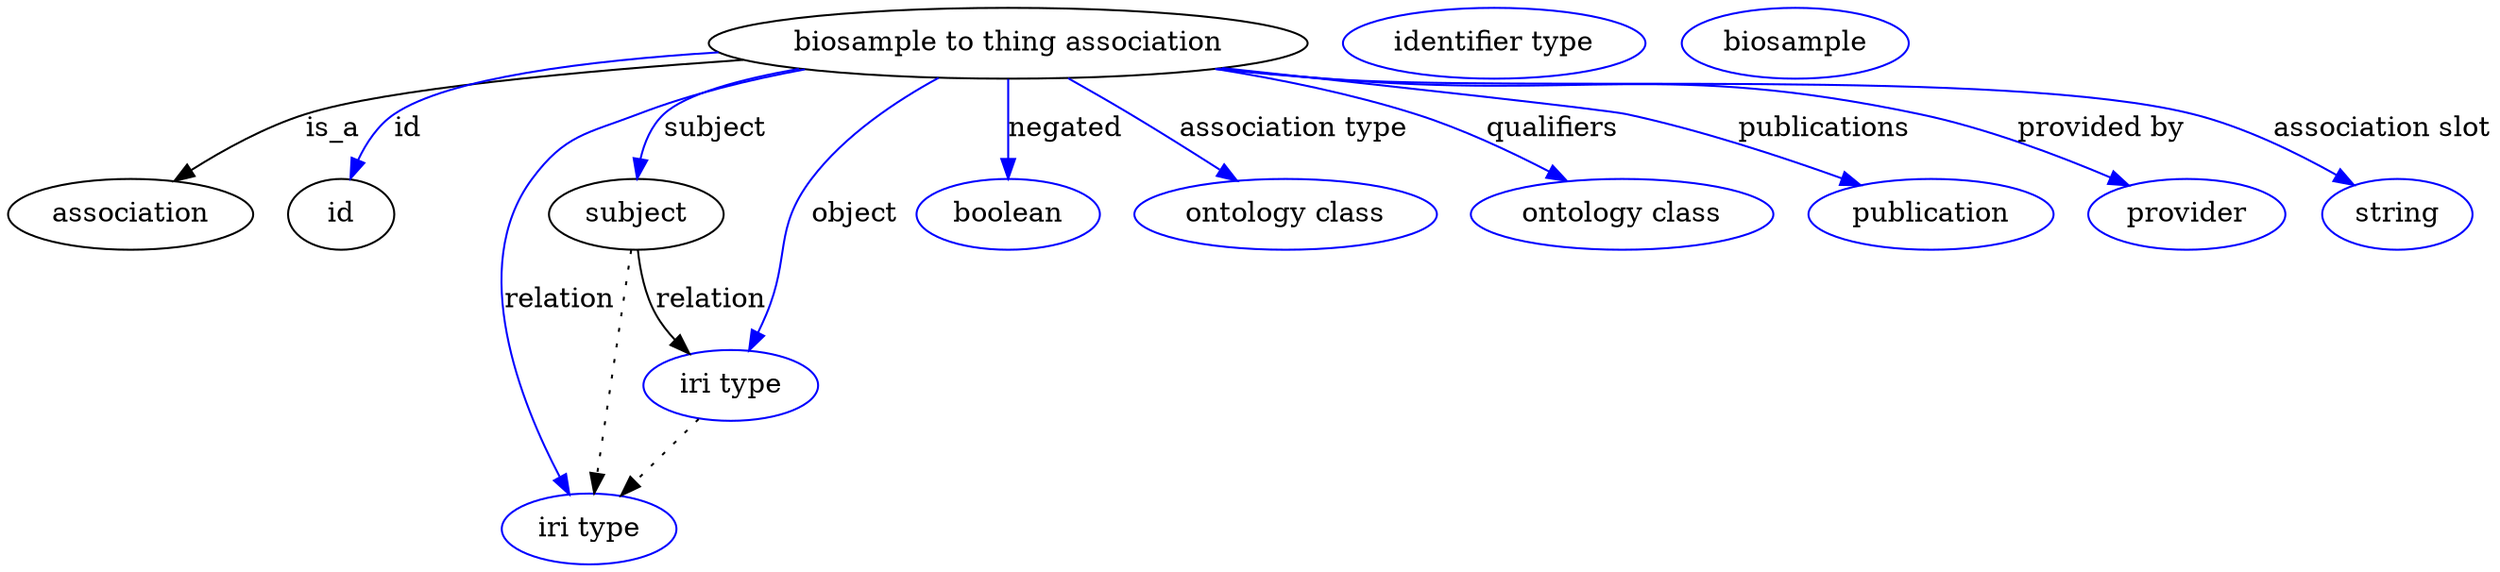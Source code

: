 digraph {
	graph [bb="0,0,1050.7,281"];
	node [label="\N"];
	"biosample to thing association"	 [height=0.5,
		label="biosample to thing association",
		pos="437.4,263",
		width=3.2623];
	association	 [height=0.5,
		pos="49.402,177",
		width=1.3723];
	"biosample to thing association" -> association	 [label=is_a,
		lp="145.68,220",
		pos="e,71.092,193.3 331.66,255.13 259.03,248.83 169.54,239.08 133.85,227 114.69,220.52 95.144,209.3 79.687,199.12"];
	id	 [height=0.5,
		pos="143.4,177",
		width=0.75];
	"biosample to thing association" -> id	 [color=blue,
		label=id,
		lp="179.85,220",
		pos="e,149.46,194.66 325.75,257.35 265.49,252.45 198.47,243.43 173.51,227 165.06,221.44 158.62,212.6 153.91,203.9",
		style=solid];
	subject	 [height=0.5,
		pos="276.4,177",
		width=0.97656];
	"biosample to thing association" -> subject	 [color=blue,
		label=subject,
		lp="314.23,220",
		pos="e,278.37,195.06 357.2,249.8 329.91,243.88 303.75,236.16 293.75,227 287.46,221.24 283.45,213.09 280.89,205.03",
		style=solid];
	relation	 [color=blue,
		height=0.5,
		label="iri type",
		pos="256.4,18",
		width=0.9834];
	"biosample to thing association" -> relation	 [color=blue,
		label=relation,
		lp="240.78,134",
		pos="e,247,35.476 355.34,250.05 330.66,244.61 303.9,237.12 280.4,227 256.85,216.86 246.28,216.56 232.4,195 202.59,148.68 225.71,81.424 \
242.65,44.586",
		style=solid];
	object	 [color=blue,
		height=0.5,
		label="iri type",
		pos="319.4,91",
		width=0.9834];
	"biosample to thing association" -> object	 [color=blue,
		label=object,
		lp="373.51,177",
		pos="e,326.55,108.88 409.11,245.26 391.68,233.03 370.08,215.36 356.19,195 338.23,168.67 344.25,156.97 333.4,127 332.4,124.22 331.32,121.33 \
330.23,118.45",
		style=solid];
	negated	 [color=blue,
		height=0.5,
		label=boolean,
		pos="437.4,177",
		width=1.0584];
	"biosample to thing association" -> negated	 [color=blue,
		label=negated,
		lp="459.17,220",
		pos="e,437.4,195.21 437.4,244.76 437.4,233.36 437.4,218.43 437.4,205.49",
		style=solid];
	"association type"	 [color=blue,
		height=0.5,
		label="ontology class",
		pos="554.4,177",
		width=1.6931];
	"biosample to thing association" -> "association type"	 [color=blue,
		label="association type",
		lp="548.31,220",
		pos="e,531.38,193.92 461.64,245.18 479.49,232.07 503.89,214.13 523.19,199.94",
		style=solid];
	qualifiers	 [color=blue,
		height=0.5,
		label="ontology class",
		pos="694.4,177",
		width=1.6931];
	"biosample to thing association" -> qualifiers	 [color=blue,
		label=qualifiers,
		lp="654.45,220",
		pos="e,667.24,193.38 515.86,249.51 542.19,243.89 571.44,236.43 597.4,227 618.33,219.39 640.48,208.24 658.33,198.39",
		style=solid];
	publications	 [color=blue,
		height=0.5,
		label=publication,
		pos="823.4,177",
		width=1.3859];
	"biosample to thing association" -> publications	 [color=blue,
		label=publications,
		lp="765.62,220",
		pos="e,790.84,190.82 523.23,250.69 592.94,240.67 680.38,228.01 684.4,227 717.64,218.69 754.04,205.44 781.25,194.66",
		style=solid];
	"provided by"	 [color=blue,
		height=0.5,
		label=provider,
		pos="931.4,177",
		width=1.1129];
	"biosample to thing association" -> "provided by"	 [color=blue,
		label="provided by",
		lp="881.03,220",
		pos="e,904.19,190.38 521.33,250.31 535.68,248.37 550.45,246.51 564.4,245 670.3,233.52 699.53,250.64 803.4,227 835.37,219.72 869.91,205.85 \
895.04,194.56",
		style=solid];
	"association slot"	 [color=blue,
		height=0.5,
		label=string,
		pos="1020.4,177",
		width=0.8403];
	"biosample to thing association" -> "association slot"	 [color=blue,
		label="association slot",
		lp="998.37,220",
		pos="e,999.5,190.4 520.28,250.16 534.95,248.2 550.1,246.37 564.4,245 642.81,237.47 842.15,246.74 918.4,227 944.11,220.34 971,206.85 990.71,\
195.56",
		style=solid];
	association_id	 [color=blue,
		height=0.5,
		label="identifier type",
		pos="632.4,263",
		width=1.652];
	subject -> relation	 [pos="e,258.67,36.027 274.11,158.76 270.64,131.21 264.04,78.735 259.95,46.223",
		style=dotted];
	subject -> object	 [label=relation,
		lp="312.78,134",
		pos="e,304.16,107.25 279.77,158.76 282.02,148.99 285.52,136.95 290.64,127 292.72,122.97 295.28,118.96 298.02,115.16"];
	"biosample to thing association_subject"	 [color=blue,
		height=0.5,
		label=biosample,
		pos="756.4,263",
		width=1.2905];
	object -> relation	 [pos="e,270.64,34.499 305.11,74.435 296.89,64.915 286.42,52.785 277.3,42.212",
		style=dotted];
}
